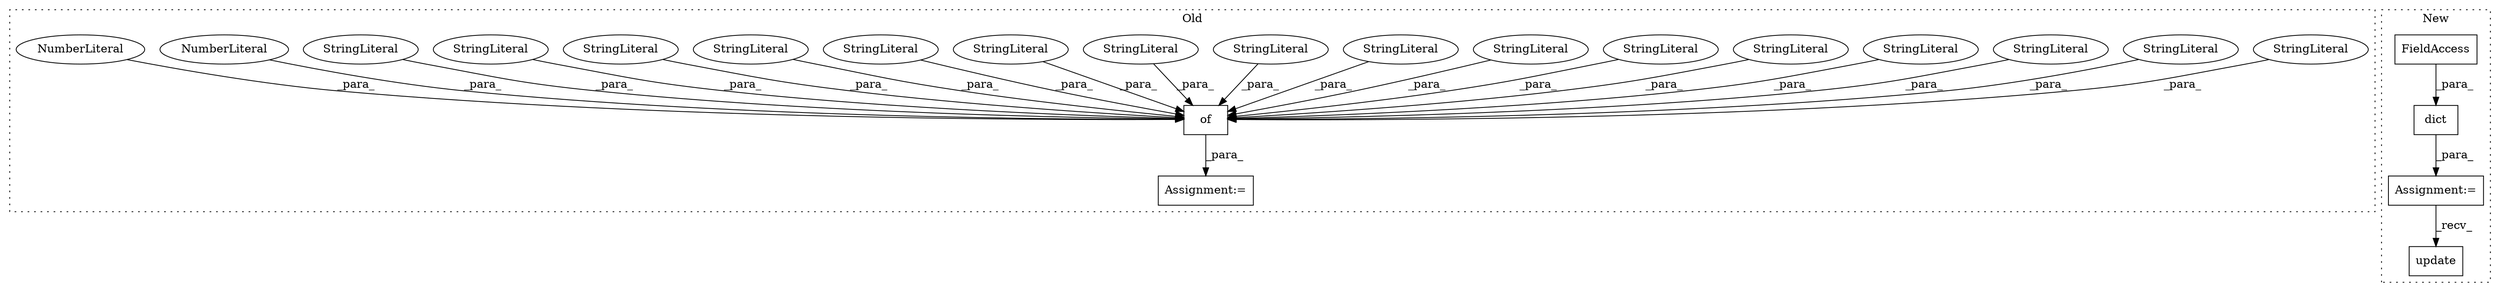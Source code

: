 digraph G {
subgraph cluster0 {
1 [label="of" a="32" s="6525,7008" l="3,1" shape="box"];
3 [label="StringLiteral" a="45" s="6528" l="9" shape="ellipse"];
4 [label="StringLiteral" a="45" s="6919" l="17" shape="ellipse"];
5 [label="StringLiteral" a="45" s="6600" l="9" shape="ellipse"];
6 [label="StringLiteral" a="45" s="6645" l="4" shape="ellipse"];
7 [label="StringLiteral" a="45" s="6670" l="9" shape="ellipse"];
8 [label="StringLiteral" a="45" s="6741" l="19" shape="ellipse"];
9 [label="StringLiteral" a="45" s="6587" l="9" shape="ellipse"];
10 [label="StringLiteral" a="45" s="6629" l="11" shape="ellipse"];
12 [label="Assignment:=" a="7" s="6520" l="1" shape="box"];
13 [label="StringLiteral" a="45" s="6544" l="9" shape="ellipse"];
14 [label="StringLiteral" a="45" s="6818" l="17" shape="ellipse"];
15 [label="StringLiteral" a="45" s="6766" l="23" shape="ellipse"];
16 [label="StringLiteral" a="45" s="6687" l="24" shape="ellipse"];
17 [label="StringLiteral" a="45" s="6903" l="13" shape="ellipse"];
18 [label="StringLiteral" a="45" s="6622" l="6" shape="ellipse"];
19 [label="StringLiteral" a="45" s="6572" l="12" shape="ellipse"];
20 [label="StringLiteral" a="45" s="6717" l="17" shape="ellipse"];
21 [label="NumberLiteral" a="34" s="6641" l="3" shape="ellipse"];
22 [label="NumberLiteral" a="34" s="6650" l="6" shape="ellipse"];
label = "Old";
style="dotted";
}
subgraph cluster1 {
2 [label="update" a="32" s="6443,6760" l="7,1" shape="box"];
11 [label="Assignment:=" a="7" s="6405" l="1" shape="box"];
23 [label="dict" a="32" s="6406,6427" l="5,1" shape="box"];
24 [label="FieldAccess" a="22" s="6411" l="16" shape="box"];
label = "New";
style="dotted";
}
1 -> 12 [label="_para_"];
3 -> 1 [label="_para_"];
4 -> 1 [label="_para_"];
5 -> 1 [label="_para_"];
6 -> 1 [label="_para_"];
7 -> 1 [label="_para_"];
8 -> 1 [label="_para_"];
9 -> 1 [label="_para_"];
10 -> 1 [label="_para_"];
11 -> 2 [label="_recv_"];
13 -> 1 [label="_para_"];
14 -> 1 [label="_para_"];
15 -> 1 [label="_para_"];
16 -> 1 [label="_para_"];
17 -> 1 [label="_para_"];
18 -> 1 [label="_para_"];
19 -> 1 [label="_para_"];
20 -> 1 [label="_para_"];
21 -> 1 [label="_para_"];
22 -> 1 [label="_para_"];
23 -> 11 [label="_para_"];
24 -> 23 [label="_para_"];
}